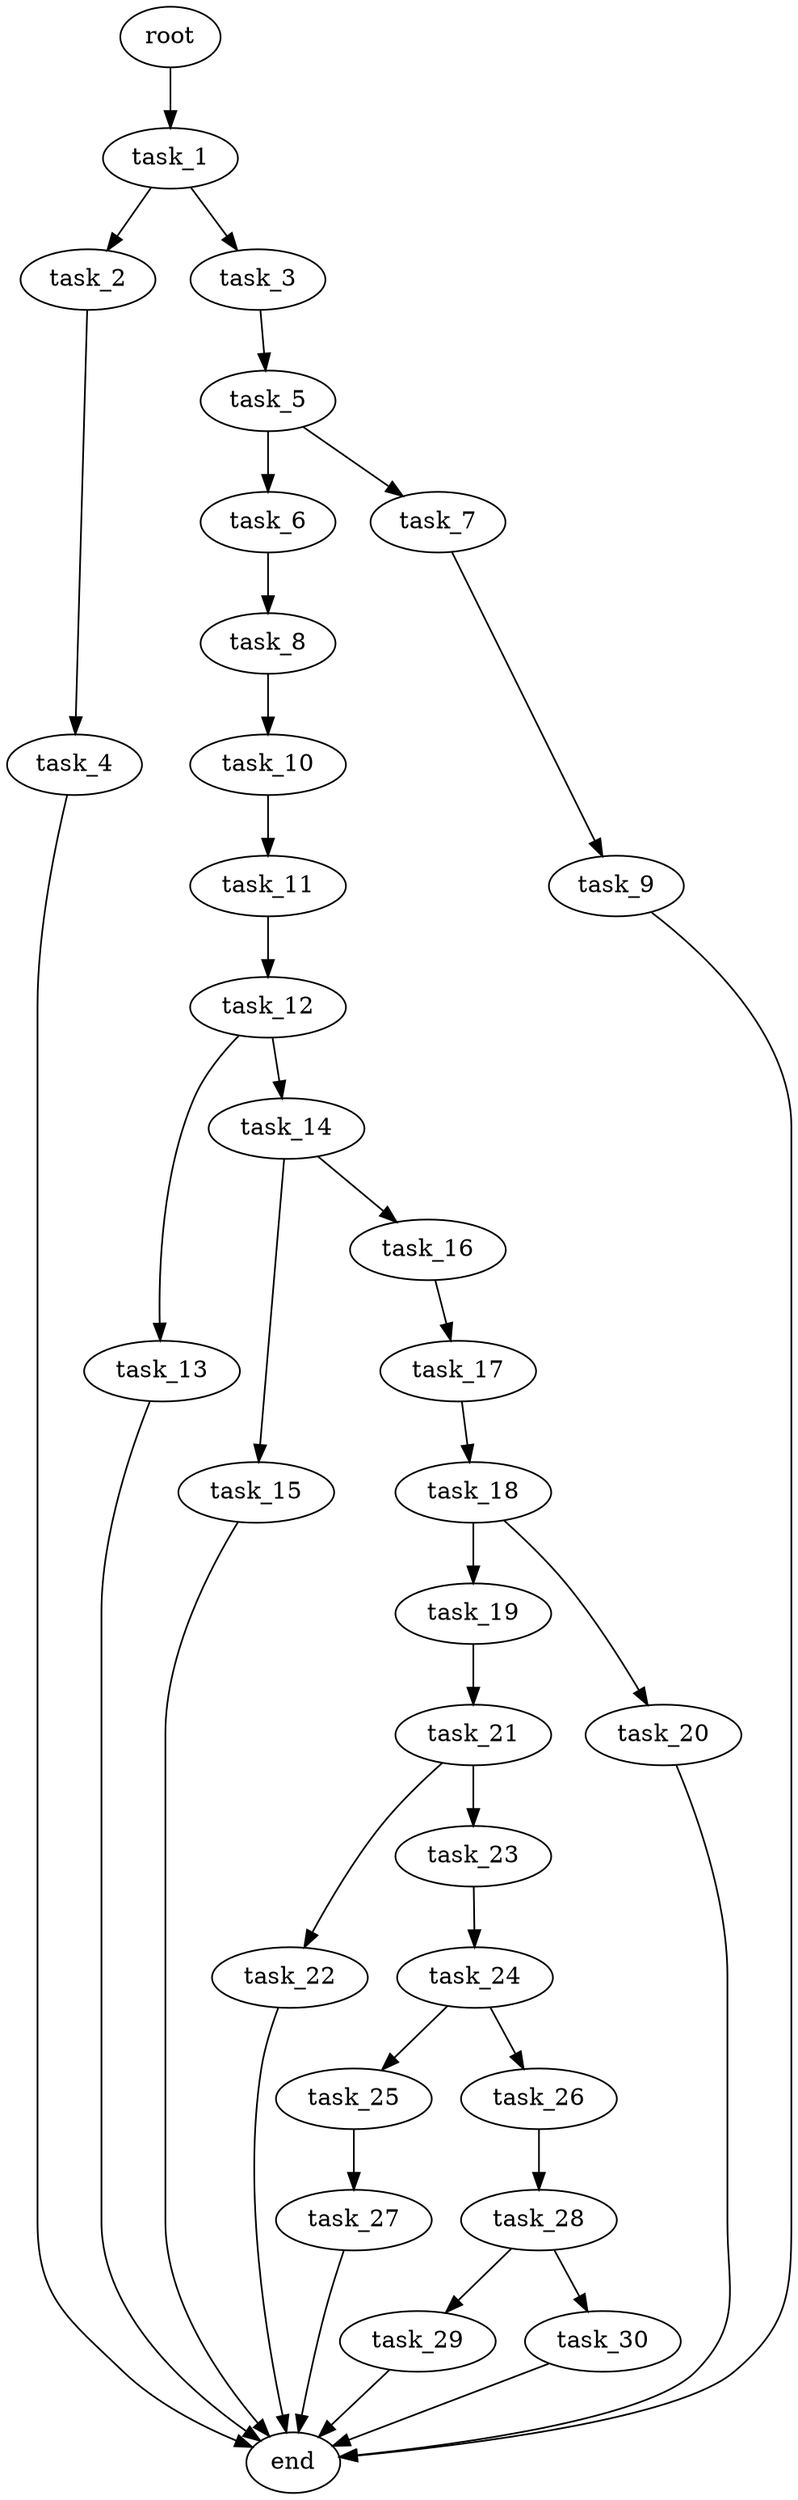 digraph G {
  root [size="0.000000e+00"];
  task_1 [size="4.651477e+09"];
  task_2 [size="2.823786e+09"];
  task_3 [size="8.448620e+09"];
  task_4 [size="3.273682e+09"];
  task_5 [size="5.531361e+09"];
  task_6 [size="8.068377e+07"];
  task_7 [size="2.007511e+09"];
  task_8 [size="5.638504e+09"];
  task_9 [size="3.039789e+09"];
  task_10 [size="6.227553e+09"];
  task_11 [size="4.639803e+09"];
  task_12 [size="5.917318e+09"];
  task_13 [size="4.934113e+09"];
  task_14 [size="7.726360e+09"];
  task_15 [size="1.955029e+09"];
  task_16 [size="9.004533e+09"];
  task_17 [size="7.605062e+09"];
  task_18 [size="2.452024e+09"];
  task_19 [size="6.477245e+07"];
  task_20 [size="4.100951e+09"];
  task_21 [size="2.330744e+09"];
  task_22 [size="3.464891e+09"];
  task_23 [size="8.395900e+09"];
  task_24 [size="8.772109e+09"];
  task_25 [size="9.509952e+09"];
  task_26 [size="1.561894e+07"];
  task_27 [size="6.573381e+09"];
  task_28 [size="8.490211e+09"];
  task_29 [size="7.272423e+09"];
  task_30 [size="1.040386e+09"];
  end [size="0.000000e+00"];

  root -> task_1 [size="1.000000e-12"];
  task_1 -> task_2 [size="2.823786e+08"];
  task_1 -> task_3 [size="8.448620e+08"];
  task_2 -> task_4 [size="3.273682e+08"];
  task_3 -> task_5 [size="5.531361e+08"];
  task_4 -> end [size="1.000000e-12"];
  task_5 -> task_6 [size="8.068377e+06"];
  task_5 -> task_7 [size="2.007511e+08"];
  task_6 -> task_8 [size="5.638504e+08"];
  task_7 -> task_9 [size="3.039789e+08"];
  task_8 -> task_10 [size="6.227553e+08"];
  task_9 -> end [size="1.000000e-12"];
  task_10 -> task_11 [size="4.639803e+08"];
  task_11 -> task_12 [size="5.917318e+08"];
  task_12 -> task_13 [size="4.934113e+08"];
  task_12 -> task_14 [size="7.726360e+08"];
  task_13 -> end [size="1.000000e-12"];
  task_14 -> task_15 [size="1.955029e+08"];
  task_14 -> task_16 [size="9.004533e+08"];
  task_15 -> end [size="1.000000e-12"];
  task_16 -> task_17 [size="7.605062e+08"];
  task_17 -> task_18 [size="2.452024e+08"];
  task_18 -> task_19 [size="6.477245e+06"];
  task_18 -> task_20 [size="4.100951e+08"];
  task_19 -> task_21 [size="2.330744e+08"];
  task_20 -> end [size="1.000000e-12"];
  task_21 -> task_22 [size="3.464891e+08"];
  task_21 -> task_23 [size="8.395900e+08"];
  task_22 -> end [size="1.000000e-12"];
  task_23 -> task_24 [size="8.772109e+08"];
  task_24 -> task_25 [size="9.509952e+08"];
  task_24 -> task_26 [size="1.561894e+06"];
  task_25 -> task_27 [size="6.573381e+08"];
  task_26 -> task_28 [size="8.490211e+08"];
  task_27 -> end [size="1.000000e-12"];
  task_28 -> task_29 [size="7.272423e+08"];
  task_28 -> task_30 [size="1.040386e+08"];
  task_29 -> end [size="1.000000e-12"];
  task_30 -> end [size="1.000000e-12"];
}
